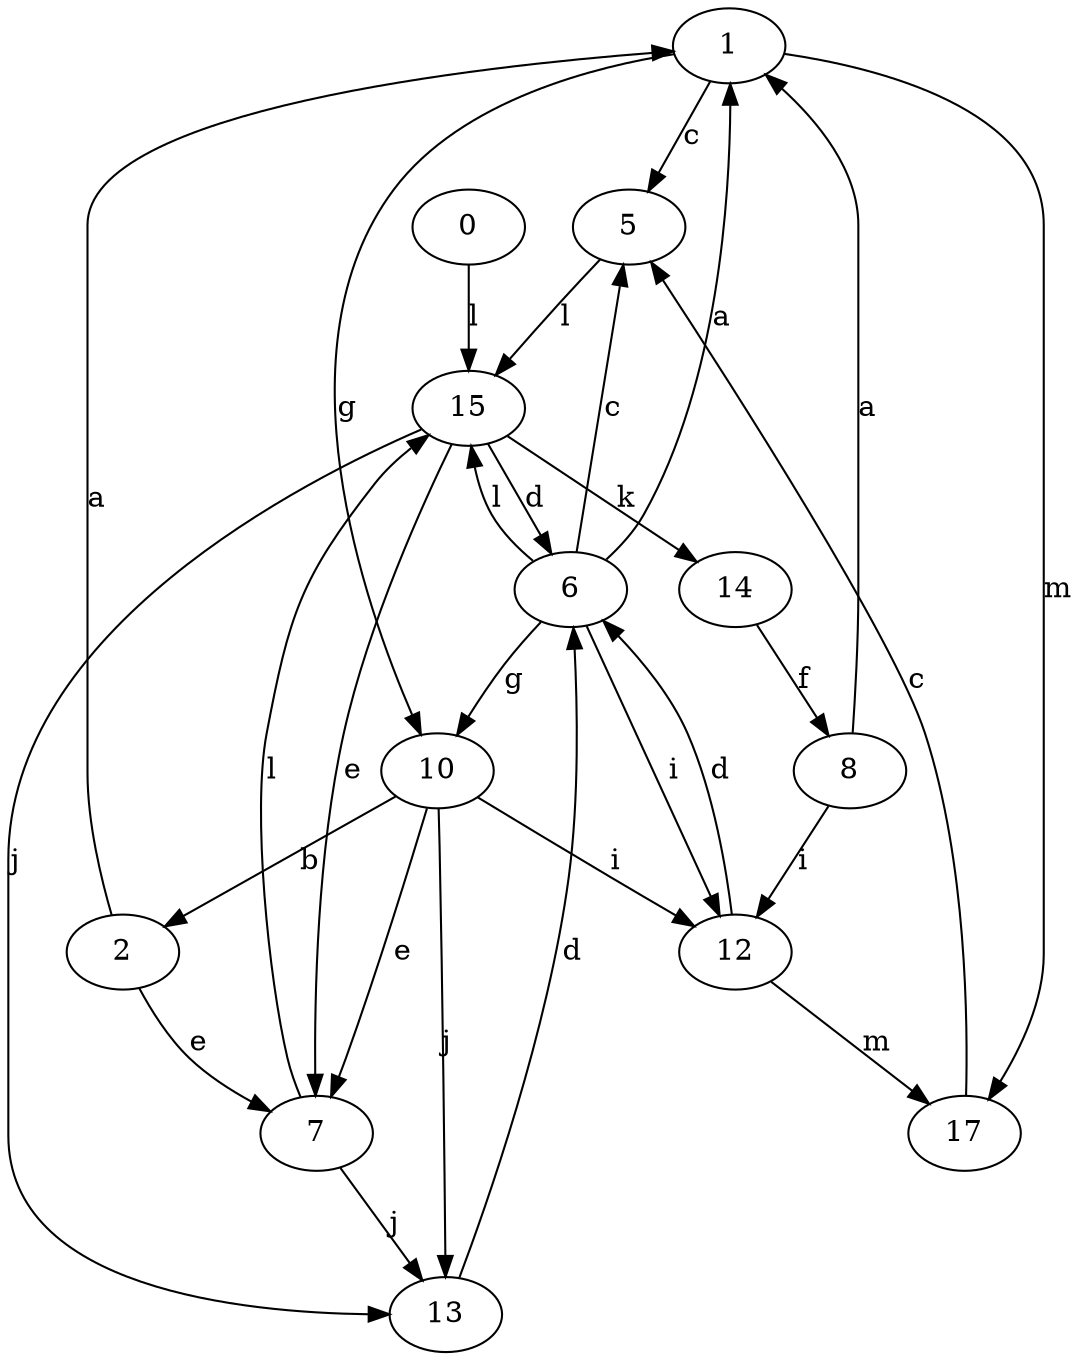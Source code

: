 strict digraph  {
1;
2;
5;
6;
7;
8;
10;
12;
13;
14;
0;
15;
17;
1 -> 5  [label=c];
1 -> 10  [label=g];
1 -> 17  [label=m];
2 -> 1  [label=a];
2 -> 7  [label=e];
5 -> 15  [label=l];
6 -> 1  [label=a];
6 -> 5  [label=c];
6 -> 10  [label=g];
6 -> 12  [label=i];
6 -> 15  [label=l];
7 -> 13  [label=j];
7 -> 15  [label=l];
8 -> 1  [label=a];
8 -> 12  [label=i];
10 -> 2  [label=b];
10 -> 7  [label=e];
10 -> 12  [label=i];
10 -> 13  [label=j];
12 -> 6  [label=d];
12 -> 17  [label=m];
13 -> 6  [label=d];
14 -> 8  [label=f];
0 -> 15  [label=l];
15 -> 6  [label=d];
15 -> 7  [label=e];
15 -> 13  [label=j];
15 -> 14  [label=k];
17 -> 5  [label=c];
}
